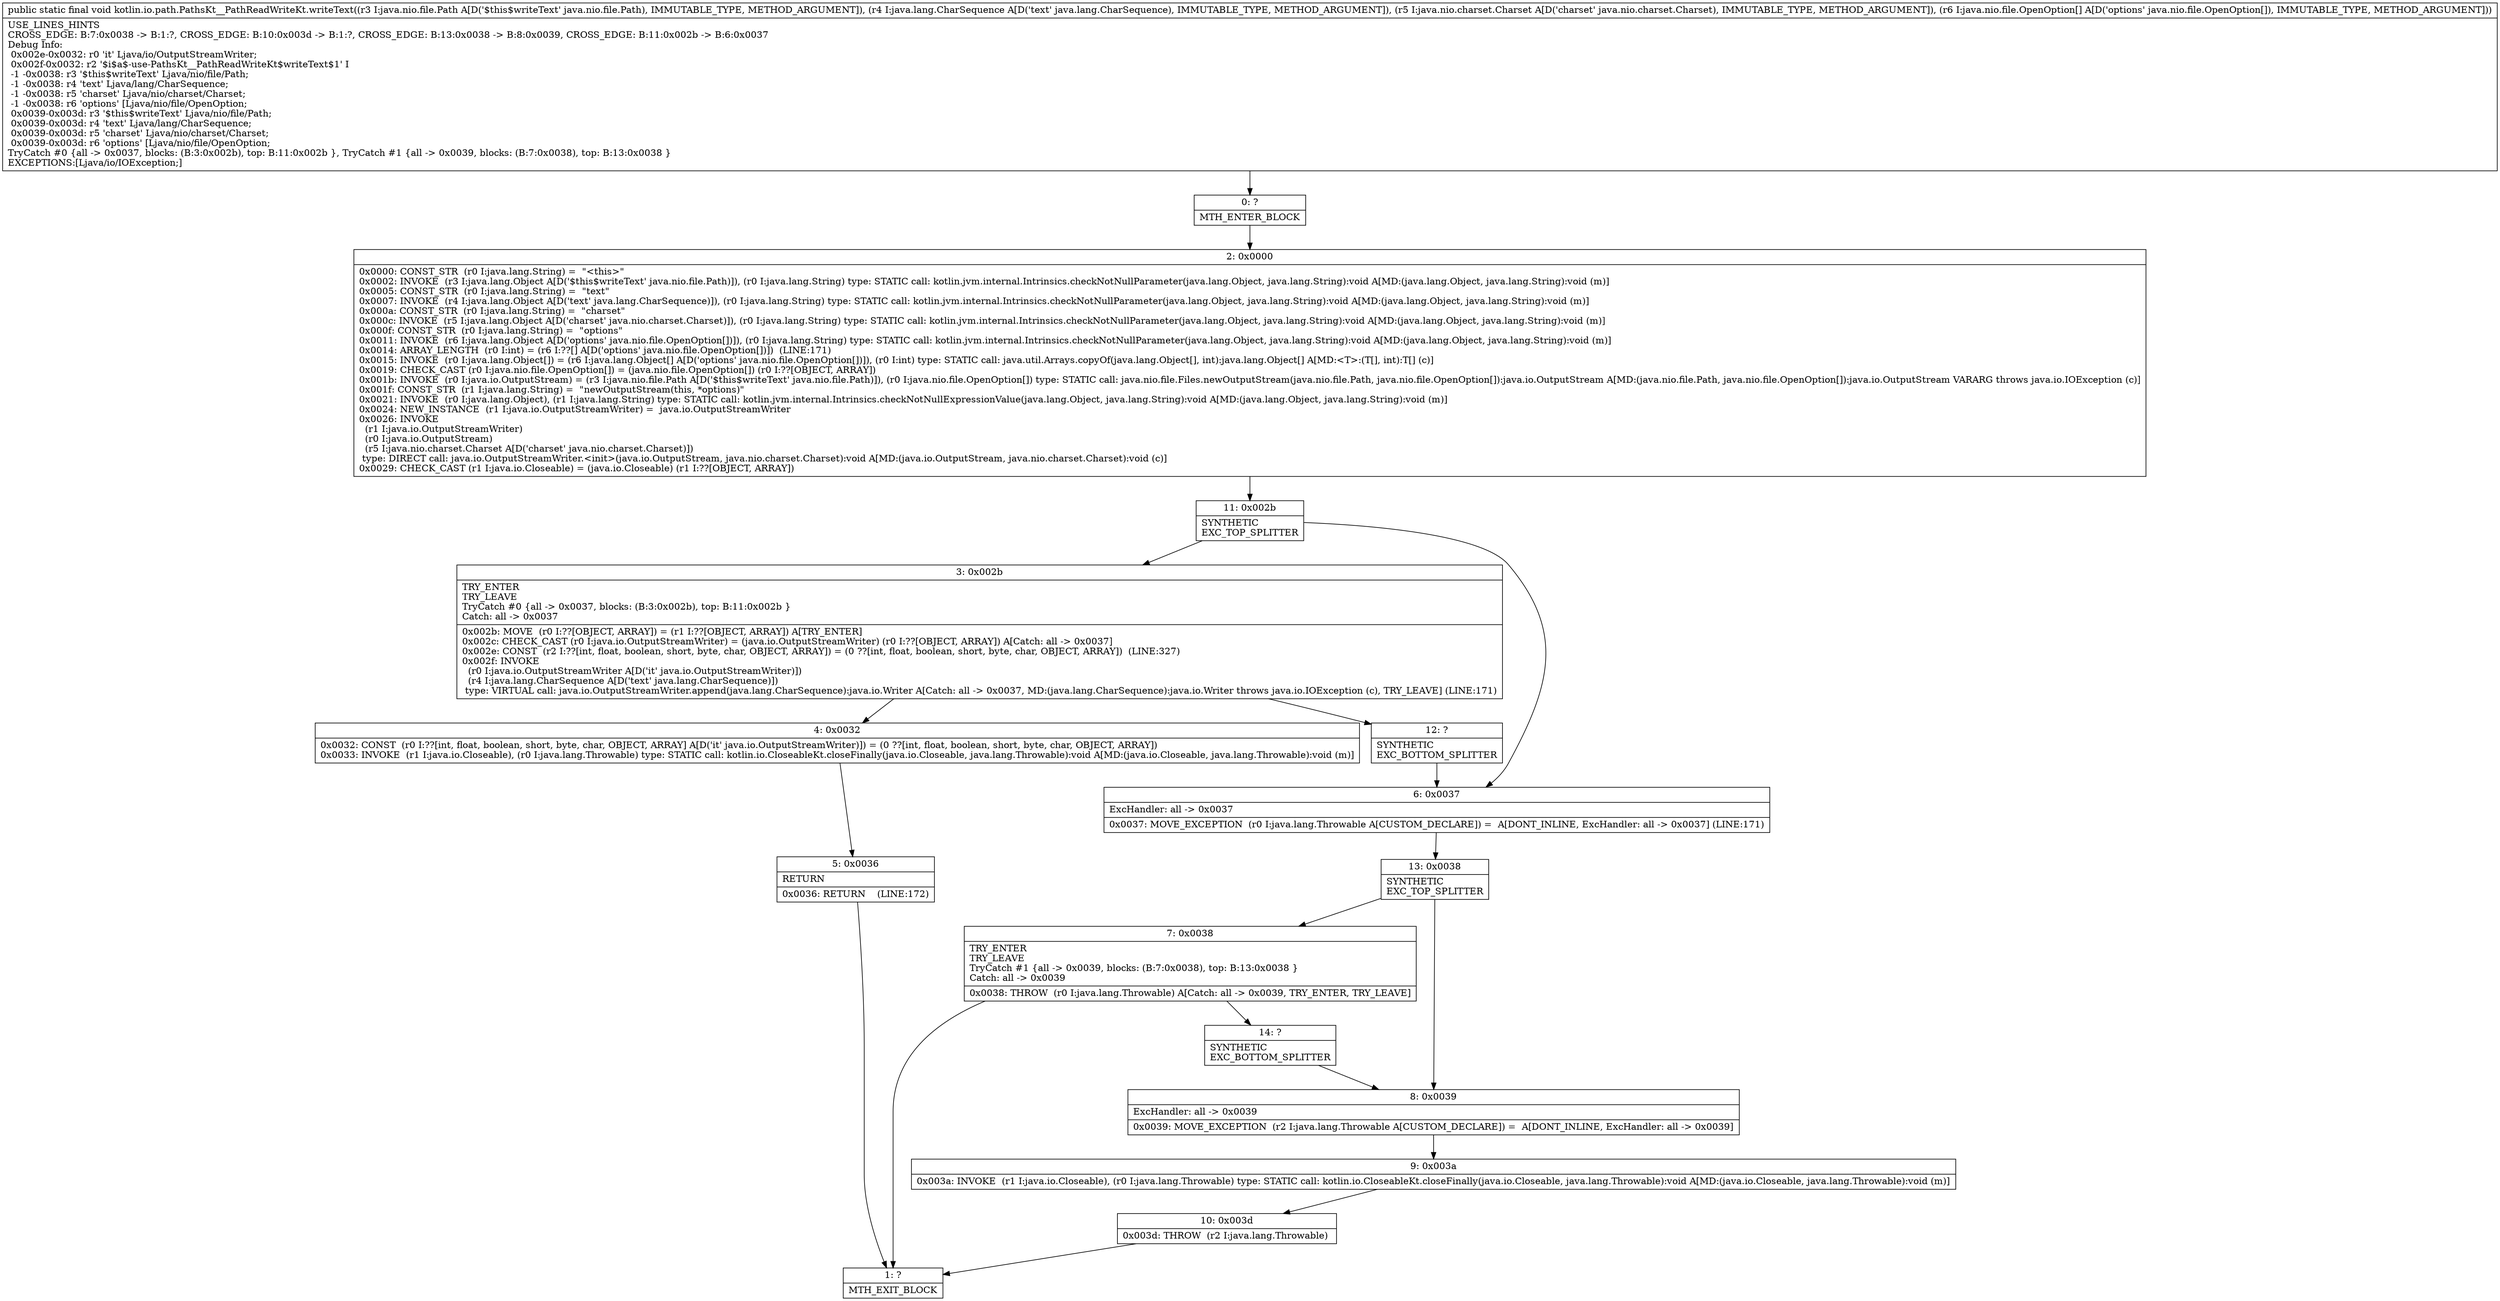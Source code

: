 digraph "CFG forkotlin.io.path.PathsKt__PathReadWriteKt.writeText(Ljava\/nio\/file\/Path;Ljava\/lang\/CharSequence;Ljava\/nio\/charset\/Charset;[Ljava\/nio\/file\/OpenOption;)V" {
Node_0 [shape=record,label="{0\:\ ?|MTH_ENTER_BLOCK\l}"];
Node_2 [shape=record,label="{2\:\ 0x0000|0x0000: CONST_STR  (r0 I:java.lang.String) =  \"\<this\>\" \l0x0002: INVOKE  (r3 I:java.lang.Object A[D('$this$writeText' java.nio.file.Path)]), (r0 I:java.lang.String) type: STATIC call: kotlin.jvm.internal.Intrinsics.checkNotNullParameter(java.lang.Object, java.lang.String):void A[MD:(java.lang.Object, java.lang.String):void (m)]\l0x0005: CONST_STR  (r0 I:java.lang.String) =  \"text\" \l0x0007: INVOKE  (r4 I:java.lang.Object A[D('text' java.lang.CharSequence)]), (r0 I:java.lang.String) type: STATIC call: kotlin.jvm.internal.Intrinsics.checkNotNullParameter(java.lang.Object, java.lang.String):void A[MD:(java.lang.Object, java.lang.String):void (m)]\l0x000a: CONST_STR  (r0 I:java.lang.String) =  \"charset\" \l0x000c: INVOKE  (r5 I:java.lang.Object A[D('charset' java.nio.charset.Charset)]), (r0 I:java.lang.String) type: STATIC call: kotlin.jvm.internal.Intrinsics.checkNotNullParameter(java.lang.Object, java.lang.String):void A[MD:(java.lang.Object, java.lang.String):void (m)]\l0x000f: CONST_STR  (r0 I:java.lang.String) =  \"options\" \l0x0011: INVOKE  (r6 I:java.lang.Object A[D('options' java.nio.file.OpenOption[])]), (r0 I:java.lang.String) type: STATIC call: kotlin.jvm.internal.Intrinsics.checkNotNullParameter(java.lang.Object, java.lang.String):void A[MD:(java.lang.Object, java.lang.String):void (m)]\l0x0014: ARRAY_LENGTH  (r0 I:int) = (r6 I:??[] A[D('options' java.nio.file.OpenOption[])])  (LINE:171)\l0x0015: INVOKE  (r0 I:java.lang.Object[]) = (r6 I:java.lang.Object[] A[D('options' java.nio.file.OpenOption[])]), (r0 I:int) type: STATIC call: java.util.Arrays.copyOf(java.lang.Object[], int):java.lang.Object[] A[MD:\<T\>:(T[], int):T[] (c)]\l0x0019: CHECK_CAST (r0 I:java.nio.file.OpenOption[]) = (java.nio.file.OpenOption[]) (r0 I:??[OBJECT, ARRAY]) \l0x001b: INVOKE  (r0 I:java.io.OutputStream) = (r3 I:java.nio.file.Path A[D('$this$writeText' java.nio.file.Path)]), (r0 I:java.nio.file.OpenOption[]) type: STATIC call: java.nio.file.Files.newOutputStream(java.nio.file.Path, java.nio.file.OpenOption[]):java.io.OutputStream A[MD:(java.nio.file.Path, java.nio.file.OpenOption[]):java.io.OutputStream VARARG throws java.io.IOException (c)]\l0x001f: CONST_STR  (r1 I:java.lang.String) =  \"newOutputStream(this, *options)\" \l0x0021: INVOKE  (r0 I:java.lang.Object), (r1 I:java.lang.String) type: STATIC call: kotlin.jvm.internal.Intrinsics.checkNotNullExpressionValue(java.lang.Object, java.lang.String):void A[MD:(java.lang.Object, java.lang.String):void (m)]\l0x0024: NEW_INSTANCE  (r1 I:java.io.OutputStreamWriter) =  java.io.OutputStreamWriter \l0x0026: INVOKE  \l  (r1 I:java.io.OutputStreamWriter)\l  (r0 I:java.io.OutputStream)\l  (r5 I:java.nio.charset.Charset A[D('charset' java.nio.charset.Charset)])\l type: DIRECT call: java.io.OutputStreamWriter.\<init\>(java.io.OutputStream, java.nio.charset.Charset):void A[MD:(java.io.OutputStream, java.nio.charset.Charset):void (c)]\l0x0029: CHECK_CAST (r1 I:java.io.Closeable) = (java.io.Closeable) (r1 I:??[OBJECT, ARRAY]) \l}"];
Node_11 [shape=record,label="{11\:\ 0x002b|SYNTHETIC\lEXC_TOP_SPLITTER\l}"];
Node_3 [shape=record,label="{3\:\ 0x002b|TRY_ENTER\lTRY_LEAVE\lTryCatch #0 \{all \-\> 0x0037, blocks: (B:3:0x002b), top: B:11:0x002b \}\lCatch: all \-\> 0x0037\l|0x002b: MOVE  (r0 I:??[OBJECT, ARRAY]) = (r1 I:??[OBJECT, ARRAY]) A[TRY_ENTER]\l0x002c: CHECK_CAST (r0 I:java.io.OutputStreamWriter) = (java.io.OutputStreamWriter) (r0 I:??[OBJECT, ARRAY]) A[Catch: all \-\> 0x0037]\l0x002e: CONST  (r2 I:??[int, float, boolean, short, byte, char, OBJECT, ARRAY]) = (0 ??[int, float, boolean, short, byte, char, OBJECT, ARRAY])  (LINE:327)\l0x002f: INVOKE  \l  (r0 I:java.io.OutputStreamWriter A[D('it' java.io.OutputStreamWriter)])\l  (r4 I:java.lang.CharSequence A[D('text' java.lang.CharSequence)])\l type: VIRTUAL call: java.io.OutputStreamWriter.append(java.lang.CharSequence):java.io.Writer A[Catch: all \-\> 0x0037, MD:(java.lang.CharSequence):java.io.Writer throws java.io.IOException (c), TRY_LEAVE] (LINE:171)\l}"];
Node_4 [shape=record,label="{4\:\ 0x0032|0x0032: CONST  (r0 I:??[int, float, boolean, short, byte, char, OBJECT, ARRAY] A[D('it' java.io.OutputStreamWriter)]) = (0 ??[int, float, boolean, short, byte, char, OBJECT, ARRAY]) \l0x0033: INVOKE  (r1 I:java.io.Closeable), (r0 I:java.lang.Throwable) type: STATIC call: kotlin.io.CloseableKt.closeFinally(java.io.Closeable, java.lang.Throwable):void A[MD:(java.io.Closeable, java.lang.Throwable):void (m)]\l}"];
Node_5 [shape=record,label="{5\:\ 0x0036|RETURN\l|0x0036: RETURN    (LINE:172)\l}"];
Node_1 [shape=record,label="{1\:\ ?|MTH_EXIT_BLOCK\l}"];
Node_12 [shape=record,label="{12\:\ ?|SYNTHETIC\lEXC_BOTTOM_SPLITTER\l}"];
Node_6 [shape=record,label="{6\:\ 0x0037|ExcHandler: all \-\> 0x0037\l|0x0037: MOVE_EXCEPTION  (r0 I:java.lang.Throwable A[CUSTOM_DECLARE]) =  A[DONT_INLINE, ExcHandler: all \-\> 0x0037] (LINE:171)\l}"];
Node_13 [shape=record,label="{13\:\ 0x0038|SYNTHETIC\lEXC_TOP_SPLITTER\l}"];
Node_7 [shape=record,label="{7\:\ 0x0038|TRY_ENTER\lTRY_LEAVE\lTryCatch #1 \{all \-\> 0x0039, blocks: (B:7:0x0038), top: B:13:0x0038 \}\lCatch: all \-\> 0x0039\l|0x0038: THROW  (r0 I:java.lang.Throwable) A[Catch: all \-\> 0x0039, TRY_ENTER, TRY_LEAVE]\l}"];
Node_14 [shape=record,label="{14\:\ ?|SYNTHETIC\lEXC_BOTTOM_SPLITTER\l}"];
Node_8 [shape=record,label="{8\:\ 0x0039|ExcHandler: all \-\> 0x0039\l|0x0039: MOVE_EXCEPTION  (r2 I:java.lang.Throwable A[CUSTOM_DECLARE]) =  A[DONT_INLINE, ExcHandler: all \-\> 0x0039]\l}"];
Node_9 [shape=record,label="{9\:\ 0x003a|0x003a: INVOKE  (r1 I:java.io.Closeable), (r0 I:java.lang.Throwable) type: STATIC call: kotlin.io.CloseableKt.closeFinally(java.io.Closeable, java.lang.Throwable):void A[MD:(java.io.Closeable, java.lang.Throwable):void (m)]\l}"];
Node_10 [shape=record,label="{10\:\ 0x003d|0x003d: THROW  (r2 I:java.lang.Throwable) \l}"];
MethodNode[shape=record,label="{public static final void kotlin.io.path.PathsKt__PathReadWriteKt.writeText((r3 I:java.nio.file.Path A[D('$this$writeText' java.nio.file.Path), IMMUTABLE_TYPE, METHOD_ARGUMENT]), (r4 I:java.lang.CharSequence A[D('text' java.lang.CharSequence), IMMUTABLE_TYPE, METHOD_ARGUMENT]), (r5 I:java.nio.charset.Charset A[D('charset' java.nio.charset.Charset), IMMUTABLE_TYPE, METHOD_ARGUMENT]), (r6 I:java.nio.file.OpenOption[] A[D('options' java.nio.file.OpenOption[]), IMMUTABLE_TYPE, METHOD_ARGUMENT]))  | USE_LINES_HINTS\lCROSS_EDGE: B:7:0x0038 \-\> B:1:?, CROSS_EDGE: B:10:0x003d \-\> B:1:?, CROSS_EDGE: B:13:0x0038 \-\> B:8:0x0039, CROSS_EDGE: B:11:0x002b \-\> B:6:0x0037\lDebug Info:\l  0x002e\-0x0032: r0 'it' Ljava\/io\/OutputStreamWriter;\l  0x002f\-0x0032: r2 '$i$a$\-use\-PathsKt__PathReadWriteKt$writeText$1' I\l  \-1 \-0x0038: r3 '$this$writeText' Ljava\/nio\/file\/Path;\l  \-1 \-0x0038: r4 'text' Ljava\/lang\/CharSequence;\l  \-1 \-0x0038: r5 'charset' Ljava\/nio\/charset\/Charset;\l  \-1 \-0x0038: r6 'options' [Ljava\/nio\/file\/OpenOption;\l  0x0039\-0x003d: r3 '$this$writeText' Ljava\/nio\/file\/Path;\l  0x0039\-0x003d: r4 'text' Ljava\/lang\/CharSequence;\l  0x0039\-0x003d: r5 'charset' Ljava\/nio\/charset\/Charset;\l  0x0039\-0x003d: r6 'options' [Ljava\/nio\/file\/OpenOption;\lTryCatch #0 \{all \-\> 0x0037, blocks: (B:3:0x002b), top: B:11:0x002b \}, TryCatch #1 \{all \-\> 0x0039, blocks: (B:7:0x0038), top: B:13:0x0038 \}\lEXCEPTIONS:[Ljava\/io\/IOException;]\l}"];
MethodNode -> Node_0;Node_0 -> Node_2;
Node_2 -> Node_11;
Node_11 -> Node_3;
Node_11 -> Node_6;
Node_3 -> Node_4;
Node_3 -> Node_12;
Node_4 -> Node_5;
Node_5 -> Node_1;
Node_12 -> Node_6;
Node_6 -> Node_13;
Node_13 -> Node_7;
Node_13 -> Node_8;
Node_7 -> Node_1;
Node_7 -> Node_14;
Node_14 -> Node_8;
Node_8 -> Node_9;
Node_9 -> Node_10;
Node_10 -> Node_1;
}

